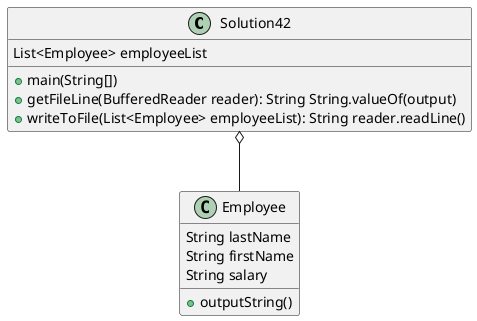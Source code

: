 @startuml
'https://plantuml.com/sequence-diagram


class Solution42 {
List<Employee> employeeList
+main(String[])
+getFileLine(BufferedReader reader): String String.valueOf(output)
+writeToFile(List<Employee> employeeList): String reader.readLine()
}

class Employee {
String lastName
String firstName
String salary
+outputString()
}
Solution42 o-- Employee
@enduml